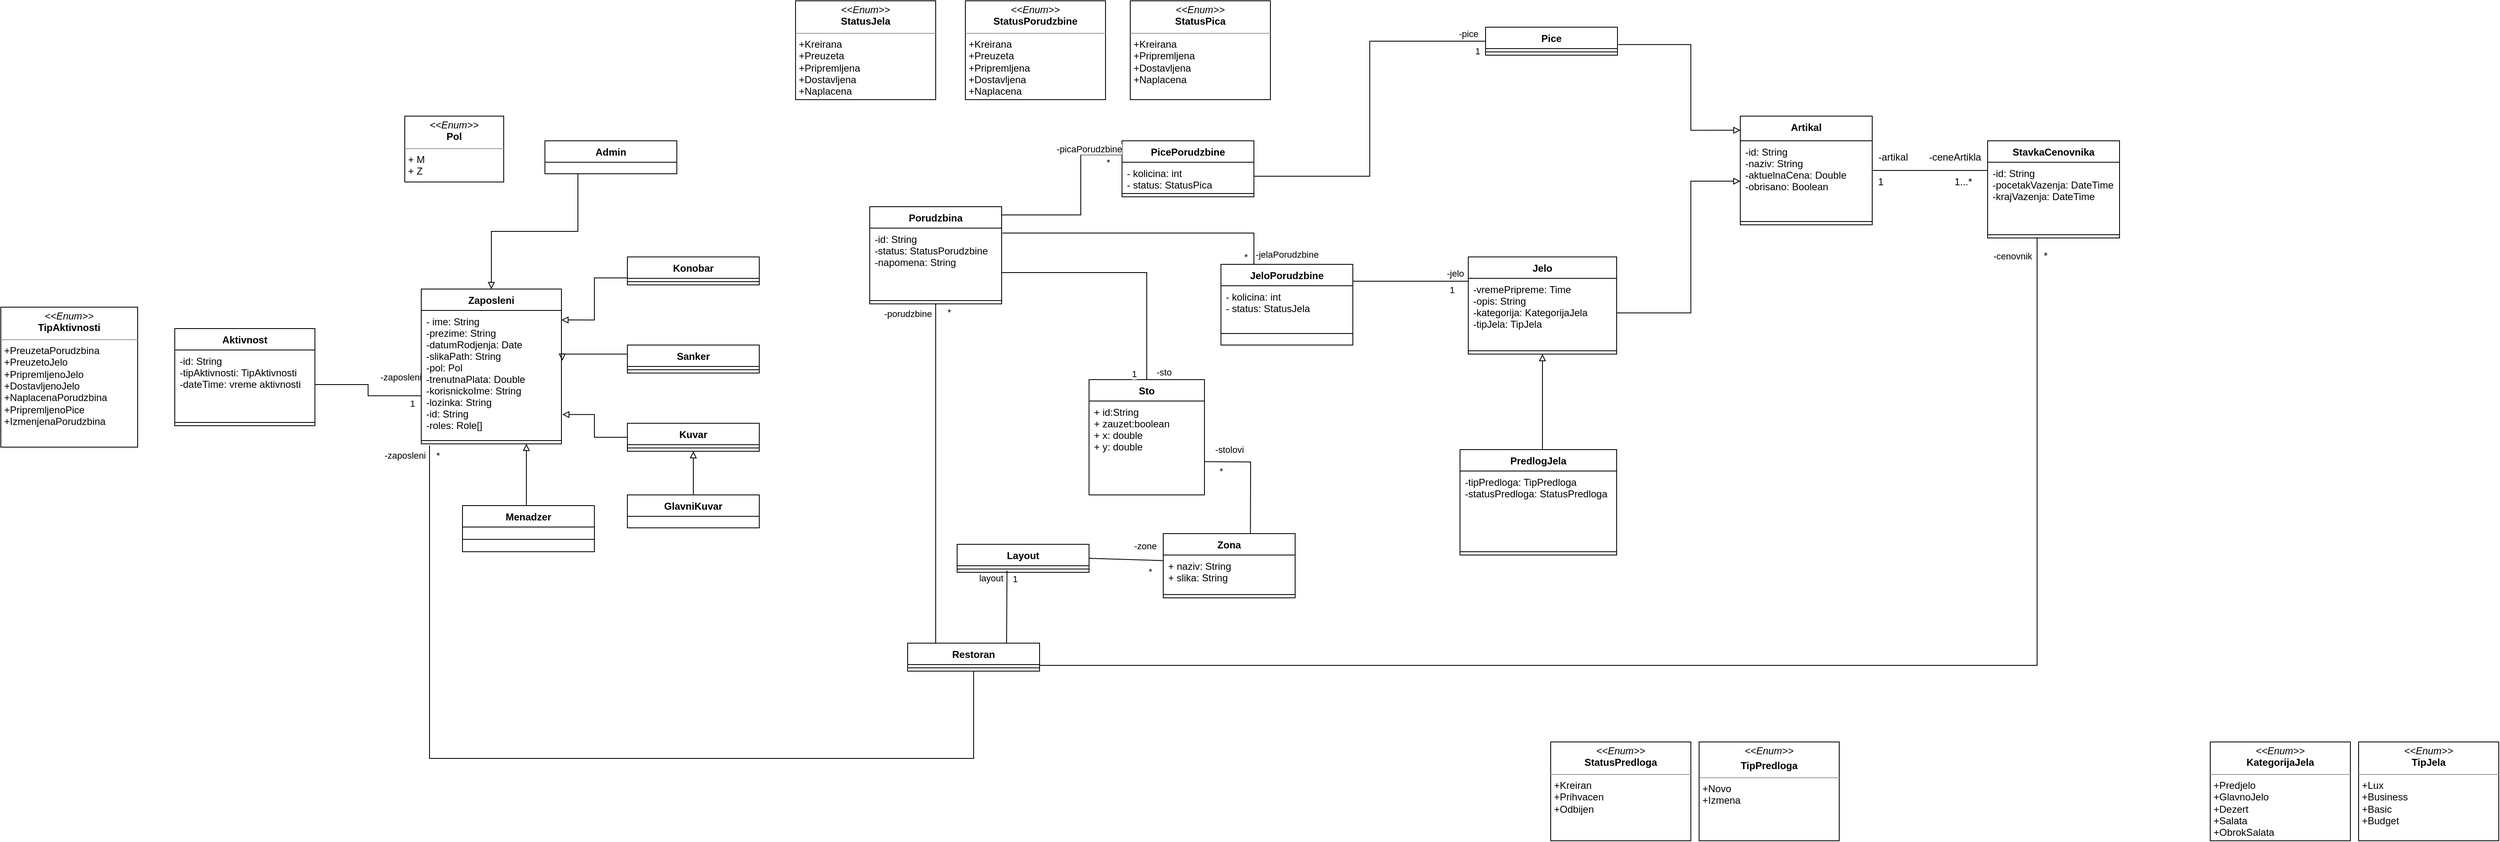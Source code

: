 <mxfile version="15.9.4" type="device"><diagram id="C5RBs43oDa-KdzZeNtuy" name="Page-1"><mxGraphModel dx="2187" dy="802" grid="1" gridSize="10" guides="1" tooltips="1" connect="1" arrows="1" fold="1" page="1" pageScale="1" pageWidth="827" pageHeight="1169" math="0" shadow="0"><root><mxCell id="WIyWlLk6GJQsqaUBKTNV-0"/><mxCell id="WIyWlLk6GJQsqaUBKTNV-1" parent="WIyWlLk6GJQsqaUBKTNV-0"/><mxCell id="PHGh8Hlhqa9zIVunHIgh-32" style="edgeStyle=orthogonalEdgeStyle;rounded=0;orthogonalLoop=1;jettySize=auto;html=1;exitX=0;exitY=0.673;exitDx=0;exitDy=0;entryX=1;entryY=0.5;entryDx=0;entryDy=0;endArrow=none;endFill=0;exitPerimeter=0;" parent="WIyWlLk6GJQsqaUBKTNV-1" source="z5lj-gAgXZNig8VjJqwY-1" target="adZ7e3oiYc-GaPD_0mU6-1" edge="1"><mxGeometry relative="1" as="geometry"/></mxCell><mxCell id="PHGh8Hlhqa9zIVunHIgh-33" value="-zaposleni" style="edgeLabel;html=1;align=center;verticalAlign=middle;resizable=0;points=[];" parent="PHGh8Hlhqa9zIVunHIgh-32" vertex="1" connectable="0"><mxGeometry x="0.239" y="2" relative="1" as="geometry"><mxPoint x="50" y="-11" as="offset"/></mxGeometry></mxCell><mxCell id="PHGh8Hlhqa9zIVunHIgh-34" value="1" style="edgeLabel;html=1;align=center;verticalAlign=middle;resizable=0;points=[];" parent="PHGh8Hlhqa9zIVunHIgh-32" vertex="1" connectable="0"><mxGeometry x="-0.208" y="1" relative="1" as="geometry"><mxPoint x="45" y="8" as="offset"/></mxGeometry></mxCell><mxCell id="z5lj-gAgXZNig8VjJqwY-0" value="Zaposleni" style="swimlane;fontStyle=1;align=center;verticalAlign=top;childLayout=stackLayout;horizontal=1;startSize=26;horizontalStack=0;resizeParent=1;resizeParentMax=0;resizeLast=0;collapsible=1;marginBottom=0;fillColor=default;strokeColor=default;fontColor=default;" parent="WIyWlLk6GJQsqaUBKTNV-1" vertex="1"><mxGeometry x="-210" y="390" width="170" height="188" as="geometry"/></mxCell><mxCell id="z5lj-gAgXZNig8VjJqwY-1" value="- ime: String&#10;-prezime: String&#10;-datumRodjenja: Date&#10;-slikaPath: String&#10;-pol: Pol&#10;-trenutnaPlata: Double&#10;-korisnickoIme: String&#10;-lozinka: String&#10;-id: String&#10;-roles: Role[]&#10;" style="text;strokeColor=none;fillColor=none;align=left;verticalAlign=top;spacingLeft=4;spacingRight=4;overflow=hidden;rotatable=0;points=[[0,0.5],[1,0.5]];portConstraint=eastwest;fontColor=default;" parent="z5lj-gAgXZNig8VjJqwY-0" vertex="1"><mxGeometry y="26" width="170" height="154" as="geometry"/></mxCell><mxCell id="z5lj-gAgXZNig8VjJqwY-2" value="" style="line;strokeWidth=1;fillColor=none;align=left;verticalAlign=middle;spacingTop=-1;spacingLeft=3;spacingRight=3;rotatable=0;labelPosition=right;points=[];portConstraint=eastwest;" parent="z5lj-gAgXZNig8VjJqwY-0" vertex="1"><mxGeometry y="180" width="170" height="8" as="geometry"/></mxCell><mxCell id="z5lj-gAgXZNig8VjJqwY-5" value="&lt;p style=&quot;margin: 0px ; margin-top: 4px ; text-align: center&quot;&gt;&lt;i&gt;&amp;lt;&amp;lt;Enum&amp;gt;&amp;gt;&lt;/i&gt;&lt;br&gt;&lt;b&gt;Pol&lt;/b&gt;&lt;/p&gt;&lt;hr size=&quot;1&quot;&gt;&lt;p style=&quot;margin: 0px ; margin-left: 4px&quot;&gt;+ M&lt;/p&gt;&lt;p style=&quot;margin: 0px ; margin-left: 4px&quot;&gt;+ Z&lt;/p&gt;&lt;p style=&quot;margin: 0px ; margin-left: 4px&quot;&gt;&lt;br&gt;&lt;/p&gt;" style="verticalAlign=top;align=left;overflow=fill;fontSize=12;fontFamily=Helvetica;html=1;fillColor=default;strokeColor=default;fontColor=default;" parent="WIyWlLk6GJQsqaUBKTNV-1" vertex="1"><mxGeometry x="-230" y="180" width="120" height="80" as="geometry"/></mxCell><mxCell id="z5lj-gAgXZNig8VjJqwY-6" value="Porudzbina" style="swimlane;fontStyle=1;align=center;verticalAlign=top;childLayout=stackLayout;horizontal=1;startSize=26;horizontalStack=0;resizeParent=1;resizeParentMax=0;resizeLast=0;collapsible=1;marginBottom=0;fillColor=default;strokeColor=default;fontColor=default;" parent="WIyWlLk6GJQsqaUBKTNV-1" vertex="1"><mxGeometry x="334" y="290" width="160" height="118" as="geometry"/></mxCell><mxCell id="z5lj-gAgXZNig8VjJqwY-7" value="-id: String&#10;-status: StatusPorudzbine&#10;-napomena: String" style="text;strokeColor=none;fillColor=none;align=left;verticalAlign=top;spacingLeft=4;spacingRight=4;overflow=hidden;rotatable=0;points=[[0,0.5],[1,0.5]];portConstraint=eastwest;fontColor=default;" parent="z5lj-gAgXZNig8VjJqwY-6" vertex="1"><mxGeometry y="26" width="160" height="84" as="geometry"/></mxCell><mxCell id="z5lj-gAgXZNig8VjJqwY-8" value="" style="line;strokeWidth=1;fillColor=none;align=left;verticalAlign=middle;spacingTop=-1;spacingLeft=3;spacingRight=3;rotatable=0;labelPosition=right;points=[];portConstraint=eastwest;" parent="z5lj-gAgXZNig8VjJqwY-6" vertex="1"><mxGeometry y="110" width="160" height="8" as="geometry"/></mxCell><mxCell id="z5lj-gAgXZNig8VjJqwY-10" value="JeloPorudzbine" style="swimlane;fontStyle=1;align=center;verticalAlign=top;childLayout=stackLayout;horizontal=1;startSize=26;horizontalStack=0;resizeParent=1;resizeParentMax=0;resizeLast=0;collapsible=1;marginBottom=0;" parent="WIyWlLk6GJQsqaUBKTNV-1" vertex="1"><mxGeometry x="760" y="360" width="160" height="98" as="geometry"/></mxCell><mxCell id="z5lj-gAgXZNig8VjJqwY-11" value="- kolicina: int&#10;- status: StatusJela" style="text;strokeColor=none;fillColor=none;align=left;verticalAlign=top;spacingLeft=4;spacingRight=4;overflow=hidden;rotatable=0;points=[[0,0.5],[1,0.5]];portConstraint=eastwest;" parent="z5lj-gAgXZNig8VjJqwY-10" vertex="1"><mxGeometry y="26" width="160" height="44" as="geometry"/></mxCell><mxCell id="z5lj-gAgXZNig8VjJqwY-12" value="" style="line;strokeWidth=1;fillColor=none;align=left;verticalAlign=middle;spacingTop=-1;spacingLeft=3;spacingRight=3;rotatable=0;labelPosition=right;points=[];portConstraint=eastwest;" parent="z5lj-gAgXZNig8VjJqwY-10" vertex="1"><mxGeometry y="70" width="160" height="28" as="geometry"/></mxCell><mxCell id="z5lj-gAgXZNig8VjJqwY-14" value="PicePorudzbine" style="swimlane;fontStyle=1;align=center;verticalAlign=top;childLayout=stackLayout;horizontal=1;startSize=26;horizontalStack=0;resizeParent=1;resizeParentMax=0;resizeLast=0;collapsible=1;marginBottom=0;" parent="WIyWlLk6GJQsqaUBKTNV-1" vertex="1"><mxGeometry x="640" y="210" width="160" height="68" as="geometry"/></mxCell><mxCell id="z5lj-gAgXZNig8VjJqwY-15" value="- kolicina: int&#10;- status: StatusPica" style="text;strokeColor=none;fillColor=none;align=left;verticalAlign=top;spacingLeft=4;spacingRight=4;overflow=hidden;rotatable=0;points=[[0,0.5],[1,0.5]];portConstraint=eastwest;" parent="z5lj-gAgXZNig8VjJqwY-14" vertex="1"><mxGeometry y="26" width="160" height="34" as="geometry"/></mxCell><mxCell id="z5lj-gAgXZNig8VjJqwY-16" value="" style="line;strokeWidth=1;fillColor=none;align=left;verticalAlign=middle;spacingTop=-1;spacingLeft=3;spacingRight=3;rotatable=0;labelPosition=right;points=[];portConstraint=eastwest;" parent="z5lj-gAgXZNig8VjJqwY-14" vertex="1"><mxGeometry y="60" width="160" height="8" as="geometry"/></mxCell><mxCell id="z5lj-gAgXZNig8VjJqwY-35" value="-porudzbine" style="edgeStyle=orthogonalEdgeStyle;rounded=0;orthogonalLoop=1;jettySize=auto;html=1;strokeColor=default;labelBackgroundColor=default;fontColor=default;endArrow=none;endFill=0;" parent="WIyWlLk6GJQsqaUBKTNV-1" target="z5lj-gAgXZNig8VjJqwY-6" edge="1"><mxGeometry x="0.942" y="34" relative="1" as="geometry"><Array as="points"><mxPoint x="414" y="820"/></Array><mxPoint x="414" y="820" as="sourcePoint"/><mxPoint x="430" y="500" as="targetPoint"/><mxPoint as="offset"/></mxGeometry></mxCell><mxCell id="PHGh8Hlhqa9zIVunHIgh-7" value="*" style="edgeLabel;html=1;align=center;verticalAlign=middle;resizable=0;points=[];" parent="z5lj-gAgXZNig8VjJqwY-35" vertex="1" connectable="0"><mxGeometry x="0.276" relative="1" as="geometry"><mxPoint x="16" y="-139" as="offset"/></mxGeometry></mxCell><mxCell id="z5lj-gAgXZNig8VjJqwY-18" value="Restoran" style="swimlane;fontStyle=1;align=center;verticalAlign=top;childLayout=stackLayout;horizontal=1;startSize=26;horizontalStack=0;resizeParent=1;resizeParentMax=0;resizeLast=0;collapsible=1;marginBottom=0;fillColor=default;strokeColor=default;fontColor=default;" parent="WIyWlLk6GJQsqaUBKTNV-1" vertex="1"><mxGeometry x="380" y="820" width="160" height="34" as="geometry"/></mxCell><mxCell id="z5lj-gAgXZNig8VjJqwY-20" value="" style="line;strokeWidth=1;fillColor=none;align=left;verticalAlign=middle;spacingTop=-1;spacingLeft=3;spacingRight=3;rotatable=0;labelPosition=right;points=[];portConstraint=eastwest;" parent="z5lj-gAgXZNig8VjJqwY-18" vertex="1"><mxGeometry y="26" width="160" height="8" as="geometry"/></mxCell><mxCell id="z5lj-gAgXZNig8VjJqwY-22" value="-picaPorudzbine" style="edgeStyle=orthogonalEdgeStyle;rounded=0;orthogonalLoop=1;jettySize=auto;html=1;entryX=0;entryY=0.25;entryDx=0;entryDy=0;endArrow=none;endFill=0;exitX=1;exitY=0;exitDx=0;exitDy=0;" parent="WIyWlLk6GJQsqaUBKTNV-1" source="z5lj-gAgXZNig8VjJqwY-6" target="z5lj-gAgXZNig8VjJqwY-14" edge="1"><mxGeometry x="0.651" y="7" relative="1" as="geometry"><Array as="points"><mxPoint x="494" y="300"/><mxPoint x="590" y="300"/><mxPoint x="590" y="227"/></Array><mxPoint x="500" y="299" as="sourcePoint"/><mxPoint as="offset"/></mxGeometry></mxCell><mxCell id="PHGh8Hlhqa9zIVunHIgh-13" value="*" style="edgeLabel;html=1;align=center;verticalAlign=middle;resizable=0;points=[];" parent="z5lj-gAgXZNig8VjJqwY-22" vertex="1" connectable="0"><mxGeometry x="0.143" y="1" relative="1" as="geometry"><mxPoint x="34" y="-39" as="offset"/></mxGeometry></mxCell><mxCell id="z5lj-gAgXZNig8VjJqwY-23" value="-jelaPorudzbine" style="edgeStyle=orthogonalEdgeStyle;rounded=0;orthogonalLoop=1;jettySize=auto;html=1;entryX=0.25;entryY=0;entryDx=0;entryDy=0;strokeColor=default;labelBackgroundColor=default;fontColor=default;endArrow=none;endFill=0;exitX=1.006;exitY=0.071;exitDx=0;exitDy=0;exitPerimeter=0;" parent="WIyWlLk6GJQsqaUBKTNV-1" source="z5lj-gAgXZNig8VjJqwY-7" target="z5lj-gAgXZNig8VjJqwY-10" edge="1"><mxGeometry x="0.933" y="40" relative="1" as="geometry"><Array as="points"><mxPoint x="800" y="322"/></Array><mxPoint x="630" y="338" as="sourcePoint"/><mxPoint as="offset"/></mxGeometry></mxCell><mxCell id="PHGh8Hlhqa9zIVunHIgh-8" value="*" style="edgeLabel;html=1;align=center;verticalAlign=middle;resizable=0;points=[];" parent="z5lj-gAgXZNig8VjJqwY-23" vertex="1" connectable="0"><mxGeometry x="0.347" y="-1" relative="1" as="geometry"><mxPoint x="64" y="28" as="offset"/></mxGeometry></mxCell><mxCell id="z5lj-gAgXZNig8VjJqwY-24" value="&lt;p style=&quot;margin: 0px ; margin-top: 4px ; text-align: center&quot;&gt;&lt;i&gt;&amp;lt;&amp;lt;Enum&amp;gt;&amp;gt;&lt;/i&gt;&lt;br&gt;&lt;b&gt;StatusPorudzbine&lt;/b&gt;&lt;/p&gt;&lt;hr size=&quot;1&quot;&gt;&lt;p style=&quot;margin: 0px ; margin-left: 4px&quot;&gt;+Kreirana&lt;/p&gt;&lt;p style=&quot;margin: 0px ; margin-left: 4px&quot;&gt;+Preuzeta&lt;/p&gt;&lt;p style=&quot;margin: 0px ; margin-left: 4px&quot;&gt;+Pripremljena&lt;/p&gt;&lt;p style=&quot;margin: 0px ; margin-left: 4px&quot;&gt;+Dostavljena&lt;/p&gt;&lt;p style=&quot;margin: 0px ; margin-left: 4px&quot;&gt;+Naplacena&lt;/p&gt;&lt;p style=&quot;margin: 0px ; margin-left: 4px&quot;&gt;&lt;br&gt;&lt;/p&gt;" style="verticalAlign=top;align=left;overflow=fill;fontSize=12;fontFamily=Helvetica;html=1;" parent="WIyWlLk6GJQsqaUBKTNV-1" vertex="1"><mxGeometry x="450" y="40" width="170" height="120" as="geometry"/></mxCell><mxCell id="z5lj-gAgXZNig8VjJqwY-25" value="Pice" style="swimlane;fontStyle=1;align=center;verticalAlign=top;childLayout=stackLayout;horizontal=1;startSize=26;horizontalStack=0;resizeParent=1;resizeParentMax=0;resizeLast=0;collapsible=1;marginBottom=0;" parent="WIyWlLk6GJQsqaUBKTNV-1" vertex="1"><mxGeometry x="1081" y="72" width="160" height="34" as="geometry"/></mxCell><mxCell id="z5lj-gAgXZNig8VjJqwY-27" value="" style="line;strokeWidth=1;fillColor=none;align=left;verticalAlign=middle;spacingTop=-1;spacingLeft=3;spacingRight=3;rotatable=0;labelPosition=right;points=[];portConstraint=eastwest;" parent="z5lj-gAgXZNig8VjJqwY-25" vertex="1"><mxGeometry y="26" width="160" height="8" as="geometry"/></mxCell><mxCell id="z5lj-gAgXZNig8VjJqwY-29" value="Jelo" style="swimlane;fontStyle=1;align=center;verticalAlign=top;childLayout=stackLayout;horizontal=1;startSize=26;horizontalStack=0;resizeParent=1;resizeParentMax=0;resizeLast=0;collapsible=1;marginBottom=0;" parent="WIyWlLk6GJQsqaUBKTNV-1" vertex="1"><mxGeometry x="1060" y="351" width="180" height="118" as="geometry"/></mxCell><mxCell id="z5lj-gAgXZNig8VjJqwY-30" value="-vremePripreme: Time&#10;-opis: String&#10;-kategorija: KategorijaJela&#10;-tipJela: TipJela" style="text;strokeColor=none;fillColor=none;align=left;verticalAlign=top;spacingLeft=4;spacingRight=4;overflow=hidden;rotatable=0;points=[[0,0.5],[1,0.5]];portConstraint=eastwest;" parent="z5lj-gAgXZNig8VjJqwY-29" vertex="1"><mxGeometry y="26" width="180" height="84" as="geometry"/></mxCell><mxCell id="z5lj-gAgXZNig8VjJqwY-31" value="" style="line;strokeWidth=1;fillColor=none;align=left;verticalAlign=middle;spacingTop=-1;spacingLeft=3;spacingRight=3;rotatable=0;labelPosition=right;points=[];portConstraint=eastwest;" parent="z5lj-gAgXZNig8VjJqwY-29" vertex="1"><mxGeometry y="110" width="180" height="8" as="geometry"/></mxCell><mxCell id="z5lj-gAgXZNig8VjJqwY-33" value="-pice" style="edgeStyle=orthogonalEdgeStyle;rounded=0;orthogonalLoop=1;jettySize=auto;html=1;entryX=0;entryY=0.5;entryDx=0;entryDy=0;endArrow=none;endFill=0;" parent="WIyWlLk6GJQsqaUBKTNV-1" source="z5lj-gAgXZNig8VjJqwY-15" target="z5lj-gAgXZNig8VjJqwY-25" edge="1"><mxGeometry x="0.906" y="9" relative="1" as="geometry"><mxPoint as="offset"/></mxGeometry></mxCell><mxCell id="PHGh8Hlhqa9zIVunHIgh-12" value="1" style="edgeLabel;html=1;align=center;verticalAlign=middle;resizable=0;points=[];" parent="z5lj-gAgXZNig8VjJqwY-33" vertex="1" connectable="0"><mxGeometry x="0.316" y="-5" relative="1" as="geometry"><mxPoint x="125" as="offset"/></mxGeometry></mxCell><mxCell id="z5lj-gAgXZNig8VjJqwY-34" value="-jelo" style="edgeStyle=orthogonalEdgeStyle;rounded=0;orthogonalLoop=1;jettySize=auto;html=1;entryX=0;entryY=0.25;entryDx=0;entryDy=0;endArrow=none;endFill=0;" parent="WIyWlLk6GJQsqaUBKTNV-1" source="z5lj-gAgXZNig8VjJqwY-10" target="z5lj-gAgXZNig8VjJqwY-29" edge="1"><mxGeometry x="0.761" y="11" relative="1" as="geometry"><mxPoint y="1" as="offset"/><Array as="points"><mxPoint x="990" y="381"/></Array></mxGeometry></mxCell><mxCell id="PHGh8Hlhqa9zIVunHIgh-11" value="1" style="edgeLabel;html=1;align=center;verticalAlign=middle;resizable=0;points=[];" parent="z5lj-gAgXZNig8VjJqwY-34" vertex="1" connectable="0"><mxGeometry x="-0.13" y="-2" relative="1" as="geometry"><mxPoint x="59" y="8" as="offset"/></mxGeometry></mxCell><mxCell id="adZ7e3oiYc-GaPD_0mU6-0" value="Aktivnost" style="swimlane;fontStyle=1;align=center;verticalAlign=top;childLayout=stackLayout;horizontal=1;startSize=26;horizontalStack=0;resizeParent=1;resizeParentMax=0;resizeLast=0;collapsible=1;marginBottom=0;fillColor=default;strokeColor=default;fontColor=default;" parent="WIyWlLk6GJQsqaUBKTNV-1" vertex="1"><mxGeometry x="-509" y="438" width="170" height="118" as="geometry"/></mxCell><mxCell id="adZ7e3oiYc-GaPD_0mU6-1" value="-id: String&#10;-tipAktivnosti: TipAktivnosti&#10;-dateTime: vreme aktivnosti" style="text;strokeColor=none;fillColor=none;align=left;verticalAlign=top;spacingLeft=4;spacingRight=4;overflow=hidden;rotatable=0;points=[[0,0.5],[1,0.5]];portConstraint=eastwest;fontColor=default;" parent="adZ7e3oiYc-GaPD_0mU6-0" vertex="1"><mxGeometry y="26" width="170" height="84" as="geometry"/></mxCell><mxCell id="adZ7e3oiYc-GaPD_0mU6-2" value="" style="line;strokeWidth=1;fillColor=none;align=left;verticalAlign=middle;spacingTop=-1;spacingLeft=3;spacingRight=3;rotatable=0;labelPosition=right;points=[];portConstraint=eastwest;" parent="adZ7e3oiYc-GaPD_0mU6-0" vertex="1"><mxGeometry y="110" width="170" height="8" as="geometry"/></mxCell><mxCell id="x6llYx6N_kBOR-VFMEYY-0" value="&lt;p style=&quot;margin: 0px ; margin-top: 4px ; text-align: center&quot;&gt;&lt;i&gt;&amp;lt;&amp;lt;Enum&amp;gt;&amp;gt;&lt;/i&gt;&lt;br&gt;&lt;b&gt;StatusJela&lt;/b&gt;&lt;/p&gt;&lt;hr size=&quot;1&quot;&gt;&lt;p style=&quot;margin: 0px ; margin-left: 4px&quot;&gt;+Kreirana&lt;/p&gt;&lt;p style=&quot;margin: 0px ; margin-left: 4px&quot;&gt;+Preuzeta&lt;/p&gt;&lt;p style=&quot;margin: 0px ; margin-left: 4px&quot;&gt;+Pripremljena&lt;/p&gt;&lt;p style=&quot;margin: 0px ; margin-left: 4px&quot;&gt;+Dostavljena&lt;/p&gt;&lt;p style=&quot;margin: 0px ; margin-left: 4px&quot;&gt;+Naplacena&lt;/p&gt;&lt;p style=&quot;margin: 0px ; margin-left: 4px&quot;&gt;&lt;br&gt;&lt;/p&gt;" style="verticalAlign=top;align=left;overflow=fill;fontSize=12;fontFamily=Helvetica;html=1;fillColor=default;strokeColor=default;fontColor=default;" parent="WIyWlLk6GJQsqaUBKTNV-1" vertex="1"><mxGeometry x="244" y="40" width="170" height="120" as="geometry"/></mxCell><mxCell id="x6llYx6N_kBOR-VFMEYY-1" value="&lt;p style=&quot;margin: 0px ; margin-top: 4px ; text-align: center&quot;&gt;&lt;i&gt;&amp;lt;&amp;lt;Enum&amp;gt;&amp;gt;&lt;/i&gt;&lt;br&gt;&lt;b&gt;StatusPica&lt;/b&gt;&lt;/p&gt;&lt;hr size=&quot;1&quot;&gt;&lt;p style=&quot;margin: 0px ; margin-left: 4px&quot;&gt;+Kreirana&lt;/p&gt;&lt;p style=&quot;margin: 0px ; margin-left: 4px&quot;&gt;+Pripremljena&lt;/p&gt;&lt;p style=&quot;margin: 0px ; margin-left: 4px&quot;&gt;+Dostavljena&lt;/p&gt;&lt;p style=&quot;margin: 0px ; margin-left: 4px&quot;&gt;+Naplacena&lt;/p&gt;&lt;p style=&quot;margin: 0px ; margin-left: 4px&quot;&gt;&lt;br&gt;&lt;/p&gt;" style="verticalAlign=top;align=left;overflow=fill;fontSize=12;fontFamily=Helvetica;html=1;" parent="WIyWlLk6GJQsqaUBKTNV-1" vertex="1"><mxGeometry x="650" y="40" width="170" height="120" as="geometry"/></mxCell><mxCell id="z5lj-gAgXZNig8VjJqwY-54" style="edgeStyle=orthogonalEdgeStyle;rounded=0;orthogonalLoop=1;jettySize=auto;html=1;endArrow=none;endFill=0;strokeWidth=1;startArrow=none;startFill=0;" parent="WIyWlLk6GJQsqaUBKTNV-1" source="z5lj-gAgXZNig8VjJqwY-41" target="z5lj-gAgXZNig8VjJqwY-48" edge="1"><mxGeometry relative="1" as="geometry"><Array as="points"><mxPoint x="1600" y="246"/><mxPoint x="1600" y="246"/></Array></mxGeometry></mxCell><mxCell id="z5lj-gAgXZNig8VjJqwY-41" value="Artikal" style="swimlane;fontStyle=1;align=center;verticalAlign=top;childLayout=stackLayout;horizontal=1;startSize=30;horizontalStack=0;resizeParent=1;resizeParentMax=0;resizeLast=0;collapsible=1;marginBottom=0;" parent="WIyWlLk6GJQsqaUBKTNV-1" vertex="1"><mxGeometry x="1390" y="180" width="160" height="132" as="geometry"/></mxCell><mxCell id="z5lj-gAgXZNig8VjJqwY-42" value="-id: String&#10;-naziv: String&#10;-aktuelnaCena: Double&#10;-obrisano: Boolean&#10;" style="text;strokeColor=none;fillColor=none;align=left;verticalAlign=top;spacingLeft=4;spacingRight=4;overflow=hidden;rotatable=0;points=[[0,0.5],[1,0.5]];portConstraint=eastwest;" parent="z5lj-gAgXZNig8VjJqwY-41" vertex="1"><mxGeometry y="30" width="160" height="94" as="geometry"/></mxCell><mxCell id="z5lj-gAgXZNig8VjJqwY-43" value="" style="line;strokeWidth=1;fillColor=none;align=left;verticalAlign=middle;spacingTop=-1;spacingLeft=3;spacingRight=3;rotatable=0;labelPosition=right;points=[];portConstraint=eastwest;" parent="z5lj-gAgXZNig8VjJqwY-41" vertex="1"><mxGeometry y="124" width="160" height="8" as="geometry"/></mxCell><mxCell id="adZ7e3oiYc-GaPD_0mU6-10" value="&lt;p style=&quot;margin: 0px ; margin-top: 4px ; text-align: center&quot;&gt;&lt;i&gt;&amp;lt;&amp;lt;Enum&amp;gt;&amp;gt;&lt;/i&gt;&lt;br&gt;&lt;b&gt;TipAktivnosti&lt;/b&gt;&lt;/p&gt;&lt;hr size=&quot;1&quot;&gt;&lt;p style=&quot;margin: 0px ; margin-left: 4px&quot;&gt;+PreuzetaPorudzbina&lt;/p&gt;&lt;p style=&quot;margin: 0px ; margin-left: 4px&quot;&gt;+PreuzetoJelo&lt;/p&gt;&lt;p style=&quot;margin: 0px ; margin-left: 4px&quot;&gt;+PripremljenoJelo&lt;/p&gt;&lt;p style=&quot;margin: 0px ; margin-left: 4px&quot;&gt;+DostavljenoJelo&lt;/p&gt;&lt;p style=&quot;margin: 0px ; margin-left: 4px&quot;&gt;+NaplacenaPorudzbina&lt;/p&gt;&lt;p style=&quot;margin: 0px ; margin-left: 4px&quot;&gt;+PripremljenoPice&lt;/p&gt;&lt;p style=&quot;margin: 0px ; margin-left: 4px&quot;&gt;+IzmenjenaPorudzbina&lt;/p&gt;&lt;p style=&quot;margin: 0px ; margin-left: 4px&quot;&gt;&lt;br&gt;&lt;/p&gt;&lt;p style=&quot;margin: 0px ; margin-left: 4px&quot;&gt;&lt;br&gt;&lt;/p&gt;" style="verticalAlign=top;align=left;overflow=fill;fontSize=12;fontFamily=Helvetica;html=1;fillColor=default;strokeColor=default;fontColor=default;" parent="WIyWlLk6GJQsqaUBKTNV-1" vertex="1"><mxGeometry x="-720" y="412" width="166" height="170" as="geometry"/></mxCell><mxCell id="z5lj-gAgXZNig8VjJqwY-45" style="edgeStyle=orthogonalEdgeStyle;rounded=0;orthogonalLoop=1;jettySize=auto;html=1;entryX=0.001;entryY=0.13;entryDx=0;entryDy=0;entryPerimeter=0;endArrow=block;endFill=0;exitX=1.006;exitY=0.62;exitDx=0;exitDy=0;exitPerimeter=0;" parent="WIyWlLk6GJQsqaUBKTNV-1" source="z5lj-gAgXZNig8VjJqwY-25" target="z5lj-gAgXZNig8VjJqwY-41" edge="1"><mxGeometry relative="1" as="geometry"><mxPoint x="1241" y="119" as="sourcePoint"/><Array as="points"><mxPoint x="1330" y="93"/><mxPoint x="1330" y="197"/></Array></mxGeometry></mxCell><mxCell id="z5lj-gAgXZNig8VjJqwY-46" style="edgeStyle=orthogonalEdgeStyle;rounded=0;orthogonalLoop=1;jettySize=auto;html=1;endArrow=block;endFill=0;" parent="WIyWlLk6GJQsqaUBKTNV-1" source="z5lj-gAgXZNig8VjJqwY-30" target="z5lj-gAgXZNig8VjJqwY-41" edge="1"><mxGeometry relative="1" as="geometry"><Array as="points"><mxPoint x="1330" y="419"/><mxPoint x="1330" y="259"/></Array></mxGeometry></mxCell><mxCell id="z5lj-gAgXZNig8VjJqwY-48" value="StavkaCenovnika" style="swimlane;fontStyle=1;align=center;verticalAlign=top;childLayout=stackLayout;horizontal=1;startSize=26;horizontalStack=0;resizeParent=1;resizeParentMax=0;resizeLast=0;collapsible=1;marginBottom=0;" parent="WIyWlLk6GJQsqaUBKTNV-1" vertex="1"><mxGeometry x="1690" y="210" width="160" height="118" as="geometry"/></mxCell><mxCell id="z5lj-gAgXZNig8VjJqwY-49" value="-id: String&#10;-pocetakVazenja: DateTime&#10;-krajVazenja: DateTime" style="text;strokeColor=none;fillColor=none;align=left;verticalAlign=top;spacingLeft=4;spacingRight=4;overflow=hidden;rotatable=0;points=[[0,0.5],[1,0.5]];portConstraint=eastwest;" parent="z5lj-gAgXZNig8VjJqwY-48" vertex="1"><mxGeometry y="26" width="160" height="84" as="geometry"/></mxCell><mxCell id="z5lj-gAgXZNig8VjJqwY-50" value="" style="line;strokeWidth=1;fillColor=none;align=left;verticalAlign=middle;spacingTop=-1;spacingLeft=3;spacingRight=3;rotatable=0;labelPosition=right;points=[];portConstraint=eastwest;" parent="z5lj-gAgXZNig8VjJqwY-48" vertex="1"><mxGeometry y="110" width="160" height="8" as="geometry"/></mxCell><mxCell id="z5lj-gAgXZNig8VjJqwY-52" value="-cenovnik" style="edgeStyle=orthogonalEdgeStyle;rounded=0;orthogonalLoop=1;jettySize=auto;html=1;endArrow=none;endFill=0;strokeColor=default;labelBackgroundColor=default;fontColor=default;" parent="WIyWlLk6GJQsqaUBKTNV-1" source="z5lj-gAgXZNig8VjJqwY-18" target="z5lj-gAgXZNig8VjJqwY-48" edge="1"><mxGeometry x="0.975" y="30" relative="1" as="geometry"><Array as="points"><mxPoint x="1750" y="847"/></Array><mxPoint as="offset"/></mxGeometry></mxCell><mxCell id="z5lj-gAgXZNig8VjJqwY-62" style="edgeStyle=orthogonalEdgeStyle;rounded=0;orthogonalLoop=1;jettySize=auto;html=1;startArrow=none;startFill=0;endArrow=block;endFill=0;strokeWidth=1;" parent="WIyWlLk6GJQsqaUBKTNV-1" source="z5lj-gAgXZNig8VjJqwY-55" target="z5lj-gAgXZNig8VjJqwY-29" edge="1"><mxGeometry relative="1" as="geometry"><Array as="points"><mxPoint x="1150" y="550"/><mxPoint x="1150" y="550"/></Array></mxGeometry></mxCell><mxCell id="z5lj-gAgXZNig8VjJqwY-55" value="PredlogJela" style="swimlane;fontStyle=1;align=center;verticalAlign=top;childLayout=stackLayout;horizontal=1;startSize=26;horizontalStack=0;resizeParent=1;resizeParentMax=0;resizeLast=0;collapsible=1;marginBottom=0;" parent="WIyWlLk6GJQsqaUBKTNV-1" vertex="1"><mxGeometry x="1050" y="585" width="190" height="128" as="geometry"/></mxCell><mxCell id="z5lj-gAgXZNig8VjJqwY-56" value="-tipPredloga: TipPredloga&#10;-statusPredloga: StatusPredloga&#10;&#10;" style="text;strokeColor=none;fillColor=none;align=left;verticalAlign=top;spacingLeft=4;spacingRight=4;overflow=hidden;rotatable=0;points=[[0,0.5],[1,0.5]];portConstraint=eastwest;" parent="z5lj-gAgXZNig8VjJqwY-55" vertex="1"><mxGeometry y="26" width="190" height="94" as="geometry"/></mxCell><mxCell id="z5lj-gAgXZNig8VjJqwY-57" value="" style="line;strokeWidth=1;fillColor=none;align=left;verticalAlign=middle;spacingTop=-1;spacingLeft=3;spacingRight=3;rotatable=0;labelPosition=right;points=[];portConstraint=eastwest;" parent="z5lj-gAgXZNig8VjJqwY-55" vertex="1"><mxGeometry y="120" width="190" height="8" as="geometry"/></mxCell><mxCell id="PHGh8Hlhqa9zIVunHIgh-18" value="" style="endArrow=none;html=1;edgeStyle=orthogonalEdgeStyle;rounded=0;entryX=0;entryY=0.75;entryDx=0;entryDy=0;endFill=0;startArrow=block;startFill=0;exitX=1;exitY=0.075;exitDx=0;exitDy=0;exitPerimeter=0;" parent="WIyWlLk6GJQsqaUBKTNV-1" source="z5lj-gAgXZNig8VjJqwY-1" target="x6llYx6N_kBOR-VFMEYY-3" edge="1"><mxGeometry relative="1" as="geometry"><mxPoint x="-40" y="425" as="sourcePoint"/><mxPoint x="150" y="473.5" as="targetPoint"/></mxGeometry></mxCell><mxCell id="adZ7e3oiYc-GaPD_0mU6-11" value="Sto" style="swimlane;fontStyle=1;childLayout=stackLayout;horizontal=1;startSize=26;fillColor=none;horizontalStack=0;resizeParent=1;resizeParentMax=0;resizeLast=0;collapsible=1;marginBottom=0;labelBackgroundColor=default;fontColor=default;strokeColor=default;" parent="WIyWlLk6GJQsqaUBKTNV-1" vertex="1"><mxGeometry x="600" y="500" width="140" height="140" as="geometry"/></mxCell><mxCell id="adZ7e3oiYc-GaPD_0mU6-12" value="+ id:String&#10;+ zauzet:boolean&#10;+ x: double&#10;+ y: double" style="text;strokeColor=none;fillColor=none;align=left;verticalAlign=top;spacingLeft=4;spacingRight=4;overflow=hidden;rotatable=0;points=[[0,0.5],[1,0.5]];portConstraint=eastwest;labelBackgroundColor=default;fontColor=default;" parent="adZ7e3oiYc-GaPD_0mU6-11" vertex="1"><mxGeometry y="26" width="140" height="114" as="geometry"/></mxCell><mxCell id="adZ7e3oiYc-GaPD_0mU6-15" value="1" style="endArrow=none;endFill=0;html=1;edgeStyle=orthogonalEdgeStyle;align=left;verticalAlign=top;rounded=0;labelBackgroundColor=default;fontColor=default;strokeColor=default;entryX=0.5;entryY=0;entryDx=0;entryDy=0;exitX=1;exitY=0.702;exitDx=0;exitDy=0;exitPerimeter=0;" parent="WIyWlLk6GJQsqaUBKTNV-1" source="z5lj-gAgXZNig8VjJqwY-7" target="adZ7e3oiYc-GaPD_0mU6-11" edge="1"><mxGeometry x="0.871" y="-20" relative="1" as="geometry"><mxPoint x="490" y="370" as="sourcePoint"/><mxPoint x="650" y="390" as="targetPoint"/><Array as="points"><mxPoint x="494" y="370"/><mxPoint x="670" y="370"/></Array><mxPoint as="offset"/></mxGeometry></mxCell><mxCell id="adZ7e3oiYc-GaPD_0mU6-16" value="-sto" style="edgeLabel;resizable=0;html=1;align=left;verticalAlign=bottom;labelBackgroundColor=default;fontColor=default;strokeColor=default;fillColor=default;" parent="adZ7e3oiYc-GaPD_0mU6-15" connectable="0" vertex="1"><mxGeometry x="-1" relative="1" as="geometry"><mxPoint x="186" y="125" as="offset"/></mxGeometry></mxCell><mxCell id="z5lj-gAgXZNig8VjJqwY-60" value="-ceneArtikla" style="text;html=1;align=center;verticalAlign=middle;resizable=0;points=[];autosize=1;strokeColor=none;fillColor=none;" parent="WIyWlLk6GJQsqaUBKTNV-1" vertex="1"><mxGeometry x="1610" y="220" width="80" height="20" as="geometry"/></mxCell><mxCell id="z5lj-gAgXZNig8VjJqwY-61" value="-artikal" style="text;html=1;align=center;verticalAlign=middle;resizable=0;points=[];autosize=1;strokeColor=none;fillColor=none;" parent="WIyWlLk6GJQsqaUBKTNV-1" vertex="1"><mxGeometry x="1550" y="220" width="50" height="20" as="geometry"/></mxCell><mxCell id="z5lj-gAgXZNig8VjJqwY-63" value="&lt;p style=&quot;margin: 0px ; margin-top: 4px ; text-align: center&quot;&gt;&lt;i&gt;&amp;lt;&amp;lt;Enum&amp;gt;&amp;gt;&lt;/i&gt;&lt;br&gt;&lt;b&gt;KategorijaJela&lt;/b&gt;&lt;/p&gt;&lt;hr size=&quot;1&quot;&gt;&lt;p style=&quot;margin: 0px ; margin-left: 4px&quot;&gt;+Predjelo&lt;/p&gt;&lt;p style=&quot;margin: 0px ; margin-left: 4px&quot;&gt;+GlavnoJelo&lt;/p&gt;&lt;p style=&quot;margin: 0px ; margin-left: 4px&quot;&gt;+Dezert&lt;/p&gt;&lt;p style=&quot;margin: 0px ; margin-left: 4px&quot;&gt;+Salata&lt;/p&gt;&lt;p style=&quot;margin: 0px ; margin-left: 4px&quot;&gt;+ObrokSalata&lt;/p&gt;&lt;p style=&quot;margin: 0px ; margin-left: 4px&quot;&gt;&lt;br&gt;&lt;/p&gt;&lt;p style=&quot;margin: 0px ; margin-left: 4px&quot;&gt;&lt;br&gt;&lt;/p&gt;" style="verticalAlign=top;align=left;overflow=fill;fontSize=12;fontFamily=Helvetica;html=1;" parent="WIyWlLk6GJQsqaUBKTNV-1" vertex="1"><mxGeometry x="1960" y="940" width="170" height="120" as="geometry"/></mxCell><mxCell id="z5lj-gAgXZNig8VjJqwY-64" value="&lt;p style=&quot;margin: 0px ; margin-top: 4px ; text-align: center&quot;&gt;&lt;i&gt;&amp;lt;&amp;lt;Enum&amp;gt;&amp;gt;&lt;/i&gt;&lt;br&gt;&lt;/p&gt;&lt;p style=&quot;margin: 0px ; margin-top: 4px ; text-align: center&quot;&gt;&lt;b&gt;TipPredloga&lt;/b&gt;&lt;/p&gt;&lt;hr size=&quot;1&quot;&gt;&lt;p style=&quot;margin: 0px ; margin-left: 4px&quot;&gt;+Novo&lt;/p&gt;&lt;p style=&quot;margin: 0px ; margin-left: 4px&quot;&gt;+Izmena&lt;/p&gt;&lt;p style=&quot;margin: 0px ; margin-left: 4px&quot;&gt;&lt;br&gt;&lt;/p&gt;" style="verticalAlign=top;align=left;overflow=fill;fontSize=12;fontFamily=Helvetica;html=1;" parent="WIyWlLk6GJQsqaUBKTNV-1" vertex="1"><mxGeometry x="1340" y="940" width="170" height="120" as="geometry"/></mxCell><mxCell id="z5lj-gAgXZNig8VjJqwY-65" value="&lt;p style=&quot;margin: 0px ; margin-top: 4px ; text-align: center&quot;&gt;&lt;i&gt;&amp;lt;&amp;lt;Enum&amp;gt;&amp;gt;&lt;/i&gt;&lt;br&gt;&lt;b&gt;StatusPredloga&lt;/b&gt;&lt;/p&gt;&lt;hr size=&quot;1&quot;&gt;&lt;p style=&quot;margin: 0px ; margin-left: 4px&quot;&gt;+Kreiran&lt;/p&gt;&lt;p style=&quot;margin: 0px ; margin-left: 4px&quot;&gt;+Prihvacen&lt;/p&gt;&lt;p style=&quot;margin: 0px ; margin-left: 4px&quot;&gt;+Odbijen&lt;/p&gt;&lt;p style=&quot;margin: 0px ; margin-left: 4px&quot;&gt;&lt;br&gt;&lt;/p&gt;" style="verticalAlign=top;align=left;overflow=fill;fontSize=12;fontFamily=Helvetica;html=1;" parent="WIyWlLk6GJQsqaUBKTNV-1" vertex="1"><mxGeometry x="1160" y="940" width="170" height="120" as="geometry"/></mxCell><mxCell id="x6llYx6N_kBOR-VFMEYY-3" value="Konobar" style="swimlane;fontStyle=1;align=center;verticalAlign=top;childLayout=stackLayout;horizontal=1;startSize=26;horizontalStack=0;resizeParent=1;resizeParentMax=0;resizeLast=0;collapsible=1;marginBottom=0;fillColor=default;strokeColor=default;fontColor=default;" parent="WIyWlLk6GJQsqaUBKTNV-1" vertex="1"><mxGeometry x="40" y="351" width="160" height="34" as="geometry"/></mxCell><mxCell id="x6llYx6N_kBOR-VFMEYY-5" value="" style="line;strokeWidth=1;fillColor=none;align=left;verticalAlign=middle;spacingTop=-1;spacingLeft=3;spacingRight=3;rotatable=0;labelPosition=right;points=[];portConstraint=eastwest;" parent="x6llYx6N_kBOR-VFMEYY-3" vertex="1"><mxGeometry y="26" width="160" height="8" as="geometry"/></mxCell><mxCell id="z5lj-gAgXZNig8VjJqwY-66" value="1" style="text;html=1;align=center;verticalAlign=middle;resizable=0;points=[];autosize=1;strokeColor=none;fillColor=none;" parent="WIyWlLk6GJQsqaUBKTNV-1" vertex="1"><mxGeometry x="1550" y="250" width="20" height="20" as="geometry"/></mxCell><mxCell id="PHGh8Hlhqa9zIVunHIgh-25" style="edgeStyle=orthogonalEdgeStyle;rounded=0;orthogonalLoop=1;jettySize=auto;html=1;exitX=0;exitY=0.5;exitDx=0;exitDy=0;endArrow=block;endFill=0;entryX=1.006;entryY=0.396;entryDx=0;entryDy=0;entryPerimeter=0;" parent="WIyWlLk6GJQsqaUBKTNV-1" source="x6llYx6N_kBOR-VFMEYY-10" target="z5lj-gAgXZNig8VjJqwY-1" edge="1"><mxGeometry relative="1" as="geometry"><mxPoint x="-41" y="475" as="targetPoint"/><Array as="points"><mxPoint x="40" y="469"/></Array></mxGeometry></mxCell><mxCell id="x6llYx6N_kBOR-VFMEYY-10" value="Sanker" style="swimlane;fontStyle=1;align=center;verticalAlign=top;childLayout=stackLayout;horizontal=1;startSize=26;horizontalStack=0;resizeParent=1;resizeParentMax=0;resizeLast=0;collapsible=1;marginBottom=0;fillColor=default;strokeColor=default;fontColor=default;" parent="WIyWlLk6GJQsqaUBKTNV-1" vertex="1"><mxGeometry x="40" y="458" width="160" height="34" as="geometry"/></mxCell><mxCell id="x6llYx6N_kBOR-VFMEYY-11" value="" style="line;strokeWidth=1;fillColor=none;align=left;verticalAlign=middle;spacingTop=-1;spacingLeft=3;spacingRight=3;rotatable=0;labelPosition=right;points=[];portConstraint=eastwest;" parent="x6llYx6N_kBOR-VFMEYY-10" vertex="1"><mxGeometry y="26" width="160" height="8" as="geometry"/></mxCell><mxCell id="PHGh8Hlhqa9zIVunHIgh-26" style="edgeStyle=orthogonalEdgeStyle;rounded=0;orthogonalLoop=1;jettySize=auto;html=1;exitX=0;exitY=0.5;exitDx=0;exitDy=0;endArrow=block;endFill=0;entryX=1.006;entryY=0.821;entryDx=0;entryDy=0;entryPerimeter=0;" parent="WIyWlLk6GJQsqaUBKTNV-1" source="x6llYx6N_kBOR-VFMEYY-14" target="z5lj-gAgXZNig8VjJqwY-1" edge="1"><mxGeometry relative="1" as="geometry"><mxPoint x="-30" y="526" as="targetPoint"/></mxGeometry></mxCell><mxCell id="x6llYx6N_kBOR-VFMEYY-14" value="Kuvar" style="swimlane;fontStyle=1;align=center;verticalAlign=top;childLayout=stackLayout;horizontal=1;startSize=26;horizontalStack=0;resizeParent=1;resizeParentMax=0;resizeLast=0;collapsible=1;marginBottom=0;fillColor=default;strokeColor=default;fontColor=default;" parent="WIyWlLk6GJQsqaUBKTNV-1" vertex="1"><mxGeometry x="40" y="553" width="160" height="34" as="geometry"/></mxCell><mxCell id="x6llYx6N_kBOR-VFMEYY-15" value="" style="line;strokeWidth=1;fillColor=none;align=left;verticalAlign=middle;spacingTop=-1;spacingLeft=3;spacingRight=3;rotatable=0;labelPosition=right;points=[];portConstraint=eastwest;" parent="x6llYx6N_kBOR-VFMEYY-14" vertex="1"><mxGeometry y="26" width="160" height="8" as="geometry"/></mxCell><mxCell id="z5lj-gAgXZNig8VjJqwY-69" value="&lt;p style=&quot;margin: 0px ; margin-top: 4px ; text-align: center&quot;&gt;&lt;i&gt;&amp;lt;&amp;lt;Enum&amp;gt;&amp;gt;&lt;/i&gt;&lt;br&gt;&lt;b&gt;TipJela&lt;/b&gt;&lt;/p&gt;&lt;hr size=&quot;1&quot;&gt;&lt;p style=&quot;margin: 0px ; margin-left: 4px&quot;&gt;+Lux&lt;/p&gt;&lt;p style=&quot;margin: 0px ; margin-left: 4px&quot;&gt;+Business&lt;/p&gt;&lt;p style=&quot;margin: 0px ; margin-left: 4px&quot;&gt;+Basic&lt;/p&gt;&lt;p style=&quot;margin: 0px ; margin-left: 4px&quot;&gt;+Budget&lt;/p&gt;&lt;p style=&quot;margin: 0px ; margin-left: 4px&quot;&gt;&lt;br&gt;&lt;/p&gt;&lt;p style=&quot;margin: 0px ; margin-left: 4px&quot;&gt;&lt;br&gt;&lt;/p&gt;" style="verticalAlign=top;align=left;overflow=fill;fontSize=12;fontFamily=Helvetica;html=1;" parent="WIyWlLk6GJQsqaUBKTNV-1" vertex="1"><mxGeometry x="2140" y="940" width="170" height="120" as="geometry"/></mxCell><mxCell id="x6llYx6N_kBOR-VFMEYY-16" value="Layout" style="swimlane;fontStyle=1;align=center;verticalAlign=top;childLayout=stackLayout;horizontal=1;startSize=26;horizontalStack=0;resizeParent=1;resizeParentMax=0;resizeLast=0;collapsible=1;marginBottom=0;fillColor=default;strokeColor=default;fontColor=default;" parent="WIyWlLk6GJQsqaUBKTNV-1" vertex="1"><mxGeometry x="440" y="700" width="160" height="34" as="geometry"/></mxCell><mxCell id="x6llYx6N_kBOR-VFMEYY-17" value="" style="line;strokeWidth=1;fillColor=none;align=left;verticalAlign=middle;spacingTop=-1;spacingLeft=3;spacingRight=3;rotatable=0;labelPosition=right;points=[];portConstraint=eastwest;" parent="x6llYx6N_kBOR-VFMEYY-16" vertex="1"><mxGeometry y="26" width="160" height="8" as="geometry"/></mxCell><mxCell id="z5lj-gAgXZNig8VjJqwY-70" value="1...*" style="text;html=1;align=center;verticalAlign=middle;resizable=0;points=[];autosize=1;strokeColor=none;fillColor=none;" parent="WIyWlLk6GJQsqaUBKTNV-1" vertex="1"><mxGeometry x="1640" y="250" width="40" height="20" as="geometry"/></mxCell><mxCell id="z5lj-gAgXZNig8VjJqwY-71" value="*" style="text;html=1;align=center;verticalAlign=middle;resizable=0;points=[];autosize=1;strokeColor=none;fillColor=none;" parent="WIyWlLk6GJQsqaUBKTNV-1" vertex="1"><mxGeometry x="1750" y="340" width="20" height="20" as="geometry"/></mxCell><mxCell id="x6llYx6N_kBOR-VFMEYY-22" value="Zona" style="swimlane;fontStyle=1;align=center;verticalAlign=top;childLayout=stackLayout;horizontal=1;startSize=26;horizontalStack=0;resizeParent=1;resizeParentMax=0;resizeLast=0;collapsible=1;marginBottom=0;" parent="WIyWlLk6GJQsqaUBKTNV-1" vertex="1"><mxGeometry x="690" y="687" width="160" height="78" as="geometry"/></mxCell><mxCell id="x6llYx6N_kBOR-VFMEYY-23" value="+ naziv: String&#10;+ slika: String" style="text;strokeColor=none;fillColor=none;align=left;verticalAlign=top;spacingLeft=4;spacingRight=4;overflow=hidden;rotatable=0;points=[[0,0.5],[1,0.5]];portConstraint=eastwest;" parent="x6llYx6N_kBOR-VFMEYY-22" vertex="1"><mxGeometry y="26" width="160" height="44" as="geometry"/></mxCell><mxCell id="x6llYx6N_kBOR-VFMEYY-24" value="" style="line;strokeWidth=1;fillColor=none;align=left;verticalAlign=middle;spacingTop=-1;spacingLeft=3;spacingRight=3;rotatable=0;labelPosition=right;points=[];portConstraint=eastwest;" parent="x6llYx6N_kBOR-VFMEYY-22" vertex="1"><mxGeometry y="70" width="160" height="8" as="geometry"/></mxCell><mxCell id="PHGh8Hlhqa9zIVunHIgh-29" style="edgeStyle=orthogonalEdgeStyle;rounded=0;orthogonalLoop=1;jettySize=auto;html=1;exitX=0.5;exitY=0;exitDx=0;exitDy=0;entryX=0.5;entryY=1;entryDx=0;entryDy=0;endArrow=block;endFill=0;" parent="WIyWlLk6GJQsqaUBKTNV-1" source="PHGh8Hlhqa9zIVunHIgh-27" target="x6llYx6N_kBOR-VFMEYY-14" edge="1"><mxGeometry relative="1" as="geometry"/></mxCell><mxCell id="PHGh8Hlhqa9zIVunHIgh-27" value="GlavniKuvar" style="swimlane;fontStyle=1;align=center;verticalAlign=top;childLayout=stackLayout;horizontal=1;startSize=26;horizontalStack=0;resizeParent=1;resizeParentMax=0;resizeLast=0;collapsible=1;marginBottom=0;fillColor=default;strokeColor=default;fontColor=default;" parent="WIyWlLk6GJQsqaUBKTNV-1" vertex="1"><mxGeometry x="40" y="640" width="160" height="40" as="geometry"/></mxCell><mxCell id="x6llYx6N_kBOR-VFMEYY-26" value="" style="endArrow=none;html=1;rounded=0;exitX=0.75;exitY=0;exitDx=0;exitDy=0;entryX=0.378;entryY=0.724;entryDx=0;entryDy=0;entryPerimeter=0;endFill=0;" parent="WIyWlLk6GJQsqaUBKTNV-1" source="z5lj-gAgXZNig8VjJqwY-18" target="x6llYx6N_kBOR-VFMEYY-17" edge="1"><mxGeometry width="50" height="50" relative="1" as="geometry"><mxPoint x="600" y="800" as="sourcePoint"/><mxPoint x="650" y="750" as="targetPoint"/></mxGeometry></mxCell><mxCell id="x6llYx6N_kBOR-VFMEYY-28" value="1" style="edgeLabel;html=1;align=center;verticalAlign=middle;resizable=0;points=[];" parent="x6llYx6N_kBOR-VFMEYY-26" connectable="0" vertex="1"><mxGeometry x="0.578" y="-1" relative="1" as="geometry"><mxPoint x="8" y="-9" as="offset"/></mxGeometry></mxCell><mxCell id="x6llYx6N_kBOR-VFMEYY-29" value="layout" style="edgeLabel;html=1;align=center;verticalAlign=middle;resizable=0;points=[];" parent="x6llYx6N_kBOR-VFMEYY-26" connectable="0" vertex="1"><mxGeometry x="0.484" y="-2" relative="1" as="geometry"><mxPoint x="-22" y="-14" as="offset"/></mxGeometry></mxCell><mxCell id="x6llYx6N_kBOR-VFMEYY-30" value="" style="endArrow=none;html=1;rounded=0;exitX=1;exitY=0.5;exitDx=0;exitDy=0;entryX=0;entryY=0.154;entryDx=0;entryDy=0;entryPerimeter=0;endFill=0;" parent="WIyWlLk6GJQsqaUBKTNV-1" source="x6llYx6N_kBOR-VFMEYY-16" target="x6llYx6N_kBOR-VFMEYY-23" edge="1"><mxGeometry width="50" height="50" relative="1" as="geometry"><mxPoint x="610" y="730" as="sourcePoint"/><mxPoint x="660" y="680" as="targetPoint"/></mxGeometry></mxCell><mxCell id="x6llYx6N_kBOR-VFMEYY-31" value="*" style="edgeLabel;html=1;align=center;verticalAlign=middle;resizable=0;points=[];" parent="x6llYx6N_kBOR-VFMEYY-30" connectable="0" vertex="1"><mxGeometry x="0.634" y="1" relative="1" as="geometry"><mxPoint y="14" as="offset"/></mxGeometry></mxCell><mxCell id="x6llYx6N_kBOR-VFMEYY-35" value="-zone" style="edgeLabel;html=1;align=center;verticalAlign=middle;resizable=0;points=[];" parent="x6llYx6N_kBOR-VFMEYY-30" connectable="0" vertex="1"><mxGeometry x="0.565" y="1" relative="1" as="geometry"><mxPoint x="-3" y="-16" as="offset"/></mxGeometry></mxCell><mxCell id="x6llYx6N_kBOR-VFMEYY-36" value="" style="endArrow=none;html=1;rounded=0;exitX=0.661;exitY=0.003;exitDx=0;exitDy=0;exitPerimeter=0;entryX=1;entryY=0.646;entryDx=0;entryDy=0;entryPerimeter=0;endFill=0;" parent="WIyWlLk6GJQsqaUBKTNV-1" source="x6llYx6N_kBOR-VFMEYY-22" target="adZ7e3oiYc-GaPD_0mU6-12" edge="1"><mxGeometry width="50" height="50" relative="1" as="geometry"><mxPoint x="600" y="660" as="sourcePoint"/><mxPoint x="820" y="570" as="targetPoint"/><Array as="points"><mxPoint x="796" y="600"/></Array></mxGeometry></mxCell><mxCell id="x6llYx6N_kBOR-VFMEYY-37" value="*" style="edgeLabel;html=1;align=center;verticalAlign=middle;resizable=0;points=[];" parent="x6llYx6N_kBOR-VFMEYY-36" connectable="0" vertex="1"><mxGeometry x="0.729" relative="1" as="geometry"><mxPoint x="1" y="11" as="offset"/></mxGeometry></mxCell><mxCell id="x6llYx6N_kBOR-VFMEYY-38" value="-stolovi" style="edgeLabel;html=1;align=center;verticalAlign=middle;resizable=0;points=[];" parent="x6llYx6N_kBOR-VFMEYY-36" connectable="0" vertex="1"><mxGeometry x="0.721" y="-1" relative="1" as="geometry"><mxPoint x="10" y="-14" as="offset"/></mxGeometry></mxCell><mxCell id="PHGh8Hlhqa9zIVunHIgh-38" style="edgeStyle=orthogonalEdgeStyle;rounded=0;orthogonalLoop=1;jettySize=auto;html=1;exitX=0.5;exitY=0;exitDx=0;exitDy=0;entryX=0.75;entryY=1;entryDx=0;entryDy=0;endArrow=block;endFill=0;" parent="WIyWlLk6GJQsqaUBKTNV-1" source="PHGh8Hlhqa9zIVunHIgh-35" target="z5lj-gAgXZNig8VjJqwY-0" edge="1"><mxGeometry relative="1" as="geometry"><Array as="points"><mxPoint x="-82" y="653"/></Array></mxGeometry></mxCell><mxCell id="PHGh8Hlhqa9zIVunHIgh-35" value="Menadzer" style="swimlane;fontStyle=1;align=center;verticalAlign=top;childLayout=stackLayout;horizontal=1;startSize=26;horizontalStack=0;resizeParent=1;resizeParentMax=0;resizeLast=0;collapsible=1;marginBottom=0;fillColor=default;strokeColor=default;fontColor=default;" parent="WIyWlLk6GJQsqaUBKTNV-1" vertex="1"><mxGeometry x="-160" y="653" width="160" height="56" as="geometry"/></mxCell><mxCell id="PHGh8Hlhqa9zIVunHIgh-36" value="" style="line;strokeWidth=1;fillColor=none;align=left;verticalAlign=middle;spacingTop=-1;spacingLeft=3;spacingRight=3;rotatable=0;labelPosition=right;points=[];portConstraint=eastwest;" parent="PHGh8Hlhqa9zIVunHIgh-35" vertex="1"><mxGeometry y="26" width="160" height="30" as="geometry"/></mxCell><mxCell id="x6llYx6N_kBOR-VFMEYY-49" value="Admin" style="swimlane;fontStyle=1;align=center;verticalAlign=top;childLayout=stackLayout;horizontal=1;startSize=26;horizontalStack=0;resizeParent=1;resizeParentMax=0;resizeLast=0;collapsible=1;marginBottom=0;fillColor=default;strokeColor=default;fontColor=default;" parent="WIyWlLk6GJQsqaUBKTNV-1" vertex="1"><mxGeometry x="-60" y="210" width="160" height="40" as="geometry"/></mxCell><mxCell id="x6llYx6N_kBOR-VFMEYY-53" value="" style="endArrow=none;html=1;rounded=0;exitX=0.5;exitY=1;exitDx=0;exitDy=0;endFill=0;" parent="WIyWlLk6GJQsqaUBKTNV-1" source="z5lj-gAgXZNig8VjJqwY-18" edge="1"><mxGeometry width="50" height="50" relative="1" as="geometry"><mxPoint x="180" y="610" as="sourcePoint"/><mxPoint x="-200" y="580" as="targetPoint"/><Array as="points"><mxPoint x="460" y="960"/><mxPoint x="-200" y="960"/><mxPoint x="-200" y="620"/></Array></mxGeometry></mxCell><mxCell id="x6llYx6N_kBOR-VFMEYY-54" value="*" style="edgeLabel;html=1;align=center;verticalAlign=middle;resizable=0;points=[];" parent="x6llYx6N_kBOR-VFMEYY-53" connectable="0" vertex="1"><mxGeometry x="0.966" y="-1" relative="1" as="geometry"><mxPoint x="9" y="-8" as="offset"/></mxGeometry></mxCell><mxCell id="x6llYx6N_kBOR-VFMEYY-55" value="-zaposleni" style="edgeLabel;html=1;align=center;verticalAlign=middle;resizable=0;points=[];" parent="x6llYx6N_kBOR-VFMEYY-53" connectable="0" vertex="1"><mxGeometry x="0.964" y="2" relative="1" as="geometry"><mxPoint x="-28" y="-9" as="offset"/></mxGeometry></mxCell><mxCell id="oOgwQPjDm58bb6Kv33YS-0" value="" style="endArrow=none;html=1;edgeStyle=orthogonalEdgeStyle;rounded=0;entryX=0.25;entryY=1;entryDx=0;entryDy=0;endFill=0;startArrow=block;startFill=0;" edge="1" parent="WIyWlLk6GJQsqaUBKTNV-1" source="z5lj-gAgXZNig8VjJqwY-0" target="x6llYx6N_kBOR-VFMEYY-49"><mxGeometry relative="1" as="geometry"><mxPoint x="-30" y="436.05" as="sourcePoint"/><mxPoint x="40.96" y="261.004" as="targetPoint"/></mxGeometry></mxCell></root></mxGraphModel></diagram></mxfile>